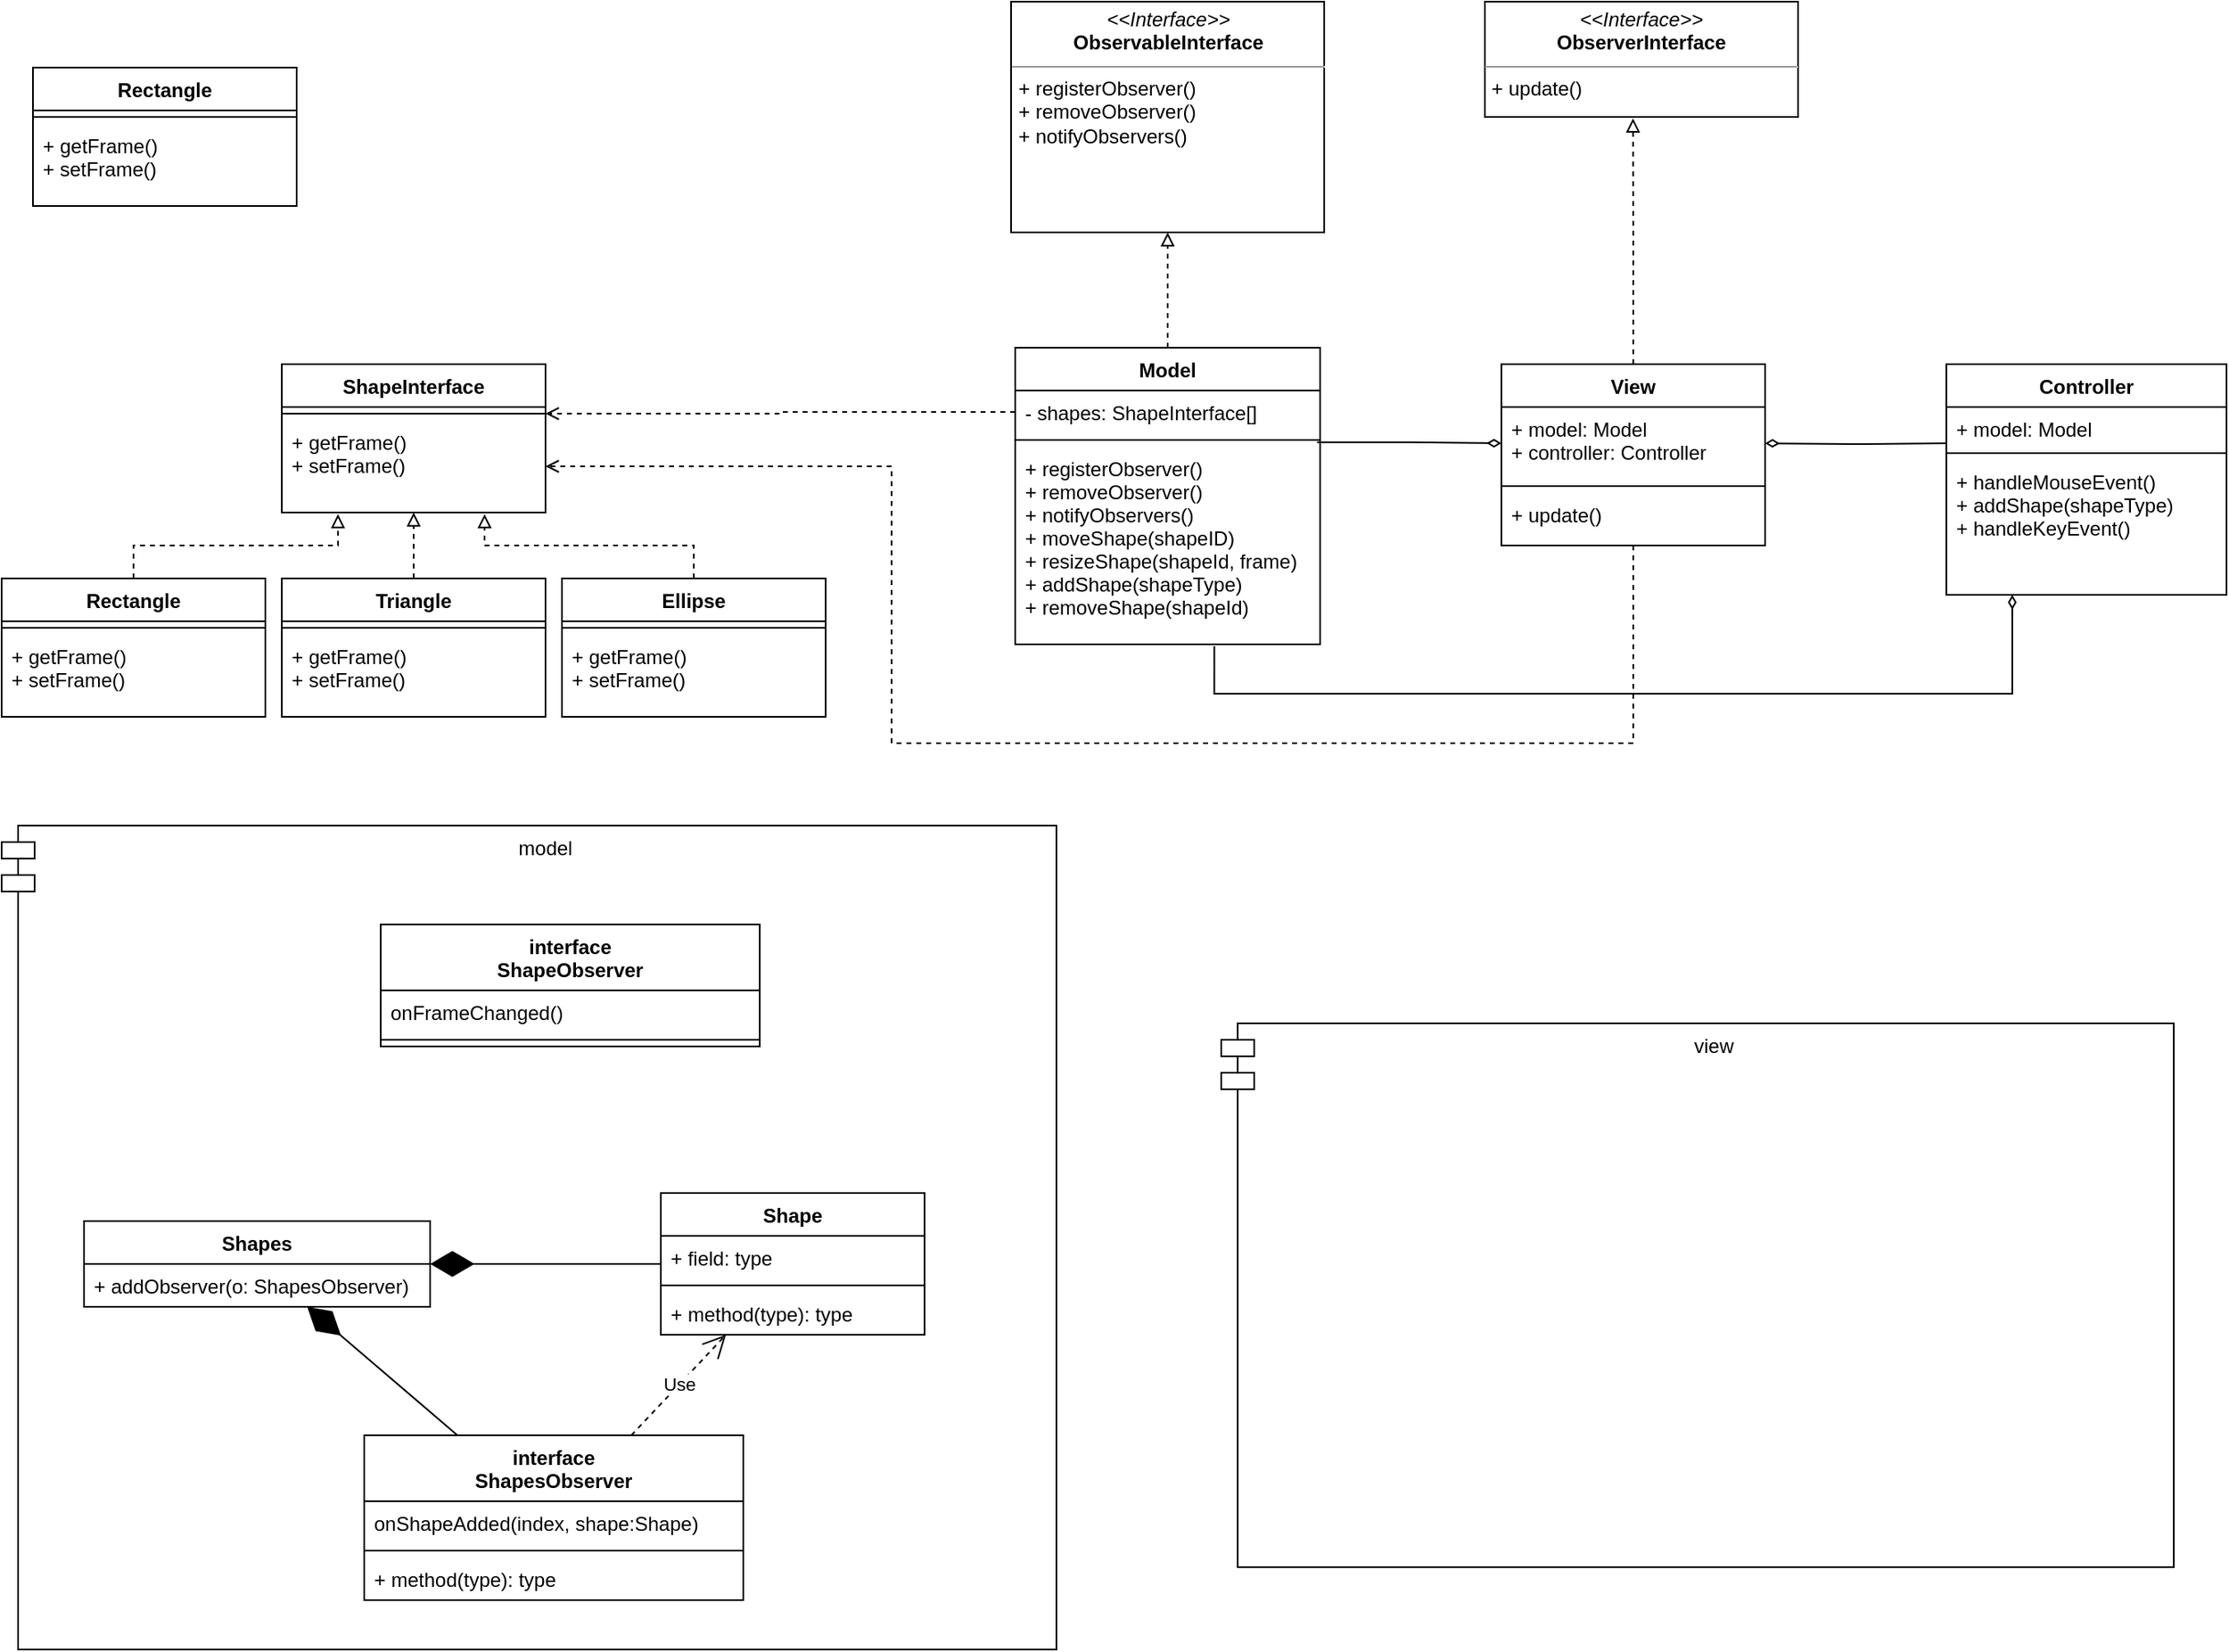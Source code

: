 <mxfile version="20.0.1" type="github">
  <diagram id="ZxXwK-TmG2tBLpuaiVWN" name="Page-1">
    <mxGraphModel dx="2875" dy="681" grid="1" gridSize="10" guides="1" tooltips="1" connect="1" arrows="1" fold="1" page="1" pageScale="1" pageWidth="827" pageHeight="1169" math="0" shadow="0">
      <root>
        <mxCell id="0" />
        <mxCell id="1" parent="0" />
        <mxCell id="CFgS4qSr50Q-mmnhQyEN-1" value="&lt;p style=&quot;margin:0px;margin-top:4px;text-align:center;&quot;&gt;&lt;i&gt;&amp;lt;&amp;lt;Interface&amp;gt;&amp;gt;&lt;/i&gt;&lt;br&gt;&lt;b&gt;ObservableInterface&lt;/b&gt;&lt;/p&gt;&lt;hr size=&quot;1&quot;&gt;&lt;p style=&quot;margin:0px;margin-left:4px;&quot;&gt;+ registerObserver()&amp;nbsp;&lt;br&gt;+ removeObserver()&lt;/p&gt;&lt;p style=&quot;margin:0px;margin-left:4px;&quot;&gt;+ notifyObservers()&lt;/p&gt;" style="verticalAlign=top;align=left;overflow=fill;fontSize=12;fontFamily=Helvetica;html=1;" parent="1" vertex="1">
          <mxGeometry x="-727.5" y="60" width="190" height="140" as="geometry" />
        </mxCell>
        <mxCell id="CFgS4qSr50Q-mmnhQyEN-6" style="edgeStyle=orthogonalEdgeStyle;rounded=0;orthogonalLoop=1;jettySize=auto;html=1;entryX=0.5;entryY=1;entryDx=0;entryDy=0;dashed=1;endArrow=block;endFill=0;" parent="1" source="CFgS4qSr50Q-mmnhQyEN-2" target="CFgS4qSr50Q-mmnhQyEN-1" edge="1">
          <mxGeometry relative="1" as="geometry" />
        </mxCell>
        <mxCell id="CFgS4qSr50Q-mmnhQyEN-2" value="Model" style="swimlane;fontStyle=1;align=center;verticalAlign=top;childLayout=stackLayout;horizontal=1;startSize=26;horizontalStack=0;resizeParent=1;resizeParentMax=0;resizeLast=0;collapsible=1;marginBottom=0;" parent="1" vertex="1">
          <mxGeometry x="-725" y="270" width="185" height="180" as="geometry" />
        </mxCell>
        <mxCell id="CFgS4qSr50Q-mmnhQyEN-3" value="- shapes: ShapeInterface[]" style="text;strokeColor=none;fillColor=none;align=left;verticalAlign=top;spacingLeft=4;spacingRight=4;overflow=hidden;rotatable=0;points=[[0,0.5],[1,0.5]];portConstraint=eastwest;" parent="CFgS4qSr50Q-mmnhQyEN-2" vertex="1">
          <mxGeometry y="26" width="185" height="26" as="geometry" />
        </mxCell>
        <mxCell id="CFgS4qSr50Q-mmnhQyEN-4" value="" style="line;strokeWidth=1;fillColor=none;align=left;verticalAlign=middle;spacingTop=-1;spacingLeft=3;spacingRight=3;rotatable=0;labelPosition=right;points=[];portConstraint=eastwest;" parent="CFgS4qSr50Q-mmnhQyEN-2" vertex="1">
          <mxGeometry y="52" width="185" height="8" as="geometry" />
        </mxCell>
        <mxCell id="CFgS4qSr50Q-mmnhQyEN-5" value="+ registerObserver() &#xa;+ removeObserver()&#xa;+ notifyObservers()&#xa;+ moveShape(shapeID)&#xa;+ resizeShape(shapeId, frame)&#xa;+ addShape(shapeType)&#xa;+ removeShape(shapeId)" style="text;strokeColor=none;fillColor=none;align=left;verticalAlign=top;spacingLeft=4;spacingRight=4;overflow=hidden;rotatable=0;points=[[0,0.5],[1,0.5]];portConstraint=eastwest;" parent="CFgS4qSr50Q-mmnhQyEN-2" vertex="1">
          <mxGeometry y="60" width="185" height="120" as="geometry" />
        </mxCell>
        <mxCell id="CFgS4qSr50Q-mmnhQyEN-7" value="&lt;p style=&quot;margin:0px;margin-top:4px;text-align:center;&quot;&gt;&lt;i&gt;&amp;lt;&amp;lt;Interface&amp;gt;&amp;gt;&lt;/i&gt;&lt;br&gt;&lt;b&gt;ObserverInterface&lt;/b&gt;&lt;/p&gt;&lt;hr size=&quot;1&quot;&gt;&lt;p style=&quot;margin:0px;margin-left:4px;&quot;&gt;+ update()&amp;nbsp;&lt;/p&gt;" style="verticalAlign=top;align=left;overflow=fill;fontSize=12;fontFamily=Helvetica;html=1;" parent="1" vertex="1">
          <mxGeometry x="-440" y="60" width="190" height="70" as="geometry" />
        </mxCell>
        <mxCell id="CFgS4qSr50Q-mmnhQyEN-12" style="edgeStyle=orthogonalEdgeStyle;rounded=0;orthogonalLoop=1;jettySize=auto;html=1;entryX=0.473;entryY=1.012;entryDx=0;entryDy=0;entryPerimeter=0;dashed=1;endArrow=block;endFill=0;" parent="1" source="CFgS4qSr50Q-mmnhQyEN-8" target="CFgS4qSr50Q-mmnhQyEN-7" edge="1">
          <mxGeometry relative="1" as="geometry" />
        </mxCell>
        <mxCell id="CFgS4qSr50Q-mmnhQyEN-8" value="View" style="swimlane;fontStyle=1;align=center;verticalAlign=top;childLayout=stackLayout;horizontal=1;startSize=26;horizontalStack=0;resizeParent=1;resizeParentMax=0;resizeLast=0;collapsible=1;marginBottom=0;" parent="1" vertex="1">
          <mxGeometry x="-430" y="280" width="160" height="110" as="geometry" />
        </mxCell>
        <mxCell id="CFgS4qSr50Q-mmnhQyEN-9" value="+ model: Model&#xa;+ controller: Controller" style="text;strokeColor=none;fillColor=none;align=left;verticalAlign=top;spacingLeft=4;spacingRight=4;overflow=hidden;rotatable=0;points=[[0,0.5],[1,0.5]];portConstraint=eastwest;" parent="CFgS4qSr50Q-mmnhQyEN-8" vertex="1">
          <mxGeometry y="26" width="160" height="44" as="geometry" />
        </mxCell>
        <mxCell id="CFgS4qSr50Q-mmnhQyEN-10" value="" style="line;strokeWidth=1;fillColor=none;align=left;verticalAlign=middle;spacingTop=-1;spacingLeft=3;spacingRight=3;rotatable=0;labelPosition=right;points=[];portConstraint=eastwest;" parent="CFgS4qSr50Q-mmnhQyEN-8" vertex="1">
          <mxGeometry y="70" width="160" height="8" as="geometry" />
        </mxCell>
        <mxCell id="CFgS4qSr50Q-mmnhQyEN-11" value="+ update()" style="text;strokeColor=none;fillColor=none;align=left;verticalAlign=top;spacingLeft=4;spacingRight=4;overflow=hidden;rotatable=0;points=[[0,0.5],[1,0.5]];portConstraint=eastwest;" parent="CFgS4qSr50Q-mmnhQyEN-8" vertex="1">
          <mxGeometry y="78" width="160" height="32" as="geometry" />
        </mxCell>
        <mxCell id="CFgS4qSr50Q-mmnhQyEN-13" style="edgeStyle=orthogonalEdgeStyle;rounded=0;orthogonalLoop=1;jettySize=auto;html=1;endArrow=diamondThin;endFill=0;exitX=0.99;exitY=0.674;exitDx=0;exitDy=0;exitPerimeter=0;" parent="1" source="CFgS4qSr50Q-mmnhQyEN-4" target="CFgS4qSr50Q-mmnhQyEN-9" edge="1">
          <mxGeometry relative="1" as="geometry" />
        </mxCell>
        <mxCell id="CFgS4qSr50Q-mmnhQyEN-14" value="Controller" style="swimlane;fontStyle=1;align=center;verticalAlign=top;childLayout=stackLayout;horizontal=1;startSize=26;horizontalStack=0;resizeParent=1;resizeParentMax=0;resizeLast=0;collapsible=1;marginBottom=0;" parent="1" vertex="1">
          <mxGeometry x="-160" y="280" width="170" height="140" as="geometry" />
        </mxCell>
        <mxCell id="CFgS4qSr50Q-mmnhQyEN-15" value="+ model: Model" style="text;strokeColor=none;fillColor=none;align=left;verticalAlign=top;spacingLeft=4;spacingRight=4;overflow=hidden;rotatable=0;points=[[0,0.5],[1,0.5]];portConstraint=eastwest;" parent="CFgS4qSr50Q-mmnhQyEN-14" vertex="1">
          <mxGeometry y="26" width="170" height="24" as="geometry" />
        </mxCell>
        <mxCell id="CFgS4qSr50Q-mmnhQyEN-16" value="" style="line;strokeWidth=1;fillColor=none;align=left;verticalAlign=middle;spacingTop=-1;spacingLeft=3;spacingRight=3;rotatable=0;labelPosition=right;points=[];portConstraint=eastwest;" parent="CFgS4qSr50Q-mmnhQyEN-14" vertex="1">
          <mxGeometry y="50" width="170" height="8" as="geometry" />
        </mxCell>
        <mxCell id="CFgS4qSr50Q-mmnhQyEN-17" value="+ handleMouseEvent()&#xa;+ addShape(shapeType)&#xa;+ handleKeyEvent()" style="text;strokeColor=none;fillColor=none;align=left;verticalAlign=top;spacingLeft=4;spacingRight=4;overflow=hidden;rotatable=0;points=[[0,0.5],[1,0.5]];portConstraint=eastwest;" parent="CFgS4qSr50Q-mmnhQyEN-14" vertex="1">
          <mxGeometry y="58" width="170" height="82" as="geometry" />
        </mxCell>
        <mxCell id="CFgS4qSr50Q-mmnhQyEN-18" style="edgeStyle=orthogonalEdgeStyle;rounded=0;orthogonalLoop=1;jettySize=auto;html=1;endArrow=diamondThin;endFill=0;" parent="1" target="CFgS4qSr50Q-mmnhQyEN-9" edge="1">
          <mxGeometry relative="1" as="geometry">
            <mxPoint x="-160" y="328.0" as="sourcePoint" />
          </mxGeometry>
        </mxCell>
        <mxCell id="CFgS4qSr50Q-mmnhQyEN-19" style="edgeStyle=orthogonalEdgeStyle;rounded=0;orthogonalLoop=1;jettySize=auto;html=1;endArrow=diamondThin;endFill=0;exitX=0.653;exitY=1.009;exitDx=0;exitDy=0;exitPerimeter=0;" parent="1" source="CFgS4qSr50Q-mmnhQyEN-5" edge="1">
          <mxGeometry relative="1" as="geometry">
            <mxPoint x="-560" y="410" as="sourcePoint" />
            <mxPoint x="-120" y="420" as="targetPoint" />
            <Array as="points">
              <mxPoint x="-604" y="480" />
              <mxPoint x="-120" y="480" />
            </Array>
          </mxGeometry>
        </mxCell>
        <mxCell id="CFgS4qSr50Q-mmnhQyEN-20" value="ShapeInterface" style="swimlane;fontStyle=1;align=center;verticalAlign=top;childLayout=stackLayout;horizontal=1;startSize=26;horizontalStack=0;resizeParent=1;resizeParentMax=0;resizeLast=0;collapsible=1;marginBottom=0;" parent="1" vertex="1">
          <mxGeometry x="-1170" y="280" width="160" height="90" as="geometry" />
        </mxCell>
        <mxCell id="CFgS4qSr50Q-mmnhQyEN-22" value="" style="line;strokeWidth=1;fillColor=none;align=left;verticalAlign=middle;spacingTop=-1;spacingLeft=3;spacingRight=3;rotatable=0;labelPosition=right;points=[];portConstraint=eastwest;" parent="CFgS4qSr50Q-mmnhQyEN-20" vertex="1">
          <mxGeometry y="26" width="160" height="8" as="geometry" />
        </mxCell>
        <mxCell id="CFgS4qSr50Q-mmnhQyEN-23" value="+ getFrame()&#xa;+ setFrame()" style="text;strokeColor=none;fillColor=none;align=left;verticalAlign=top;spacingLeft=4;spacingRight=4;overflow=hidden;rotatable=0;points=[[0,0.5],[1,0.5]];portConstraint=eastwest;" parent="CFgS4qSr50Q-mmnhQyEN-20" vertex="1">
          <mxGeometry y="34" width="160" height="56" as="geometry" />
        </mxCell>
        <mxCell id="CFgS4qSr50Q-mmnhQyEN-34" style="edgeStyle=orthogonalEdgeStyle;rounded=0;orthogonalLoop=1;jettySize=auto;html=1;entryX=0.213;entryY=1.018;entryDx=0;entryDy=0;entryPerimeter=0;endArrow=block;endFill=0;dashed=1;" parent="1" source="CFgS4qSr50Q-mmnhQyEN-24" target="CFgS4qSr50Q-mmnhQyEN-23" edge="1">
          <mxGeometry relative="1" as="geometry" />
        </mxCell>
        <mxCell id="CFgS4qSr50Q-mmnhQyEN-24" value="Rectangle" style="swimlane;fontStyle=1;align=center;verticalAlign=top;childLayout=stackLayout;horizontal=1;startSize=26;horizontalStack=0;resizeParent=1;resizeParentMax=0;resizeLast=0;collapsible=1;marginBottom=0;" parent="1" vertex="1">
          <mxGeometry x="-1340" y="410" width="160" height="84" as="geometry" />
        </mxCell>
        <mxCell id="CFgS4qSr50Q-mmnhQyEN-26" value="" style="line;strokeWidth=1;fillColor=none;align=left;verticalAlign=middle;spacingTop=-1;spacingLeft=3;spacingRight=3;rotatable=0;labelPosition=right;points=[];portConstraint=eastwest;" parent="CFgS4qSr50Q-mmnhQyEN-24" vertex="1">
          <mxGeometry y="26" width="160" height="8" as="geometry" />
        </mxCell>
        <mxCell id="CFgS4qSr50Q-mmnhQyEN-27" value="+ getFrame()&#xa;+ setFrame()" style="text;strokeColor=none;fillColor=none;align=left;verticalAlign=top;spacingLeft=4;spacingRight=4;overflow=hidden;rotatable=0;points=[[0,0.5],[1,0.5]];portConstraint=eastwest;" parent="CFgS4qSr50Q-mmnhQyEN-24" vertex="1">
          <mxGeometry y="34" width="160" height="50" as="geometry" />
        </mxCell>
        <mxCell id="CFgS4qSr50Q-mmnhQyEN-35" style="edgeStyle=orthogonalEdgeStyle;rounded=0;orthogonalLoop=1;jettySize=auto;html=1;dashed=1;endArrow=block;endFill=0;" parent="1" source="CFgS4qSr50Q-mmnhQyEN-28" edge="1">
          <mxGeometry relative="1" as="geometry">
            <mxPoint x="-1090" y="370" as="targetPoint" />
          </mxGeometry>
        </mxCell>
        <mxCell id="CFgS4qSr50Q-mmnhQyEN-28" value="Triangle" style="swimlane;fontStyle=1;align=center;verticalAlign=top;childLayout=stackLayout;horizontal=1;startSize=26;horizontalStack=0;resizeParent=1;resizeParentMax=0;resizeLast=0;collapsible=1;marginBottom=0;" parent="1" vertex="1">
          <mxGeometry x="-1170" y="410" width="160" height="84" as="geometry" />
        </mxCell>
        <mxCell id="CFgS4qSr50Q-mmnhQyEN-29" value="" style="line;strokeWidth=1;fillColor=none;align=left;verticalAlign=middle;spacingTop=-1;spacingLeft=3;spacingRight=3;rotatable=0;labelPosition=right;points=[];portConstraint=eastwest;" parent="CFgS4qSr50Q-mmnhQyEN-28" vertex="1">
          <mxGeometry y="26" width="160" height="8" as="geometry" />
        </mxCell>
        <mxCell id="CFgS4qSr50Q-mmnhQyEN-30" value="+ getFrame()&#xa;+ setFrame()" style="text;strokeColor=none;fillColor=none;align=left;verticalAlign=top;spacingLeft=4;spacingRight=4;overflow=hidden;rotatable=0;points=[[0,0.5],[1,0.5]];portConstraint=eastwest;" parent="CFgS4qSr50Q-mmnhQyEN-28" vertex="1">
          <mxGeometry y="34" width="160" height="50" as="geometry" />
        </mxCell>
        <mxCell id="CFgS4qSr50Q-mmnhQyEN-36" style="edgeStyle=orthogonalEdgeStyle;rounded=0;orthogonalLoop=1;jettySize=auto;html=1;entryX=0.769;entryY=1.018;entryDx=0;entryDy=0;entryPerimeter=0;dashed=1;endArrow=block;endFill=0;" parent="1" source="CFgS4qSr50Q-mmnhQyEN-31" target="CFgS4qSr50Q-mmnhQyEN-23" edge="1">
          <mxGeometry relative="1" as="geometry" />
        </mxCell>
        <mxCell id="CFgS4qSr50Q-mmnhQyEN-31" value="Ellipse" style="swimlane;fontStyle=1;align=center;verticalAlign=top;childLayout=stackLayout;horizontal=1;startSize=26;horizontalStack=0;resizeParent=1;resizeParentMax=0;resizeLast=0;collapsible=1;marginBottom=0;" parent="1" vertex="1">
          <mxGeometry x="-1000" y="410" width="160" height="84" as="geometry" />
        </mxCell>
        <mxCell id="CFgS4qSr50Q-mmnhQyEN-32" value="" style="line;strokeWidth=1;fillColor=none;align=left;verticalAlign=middle;spacingTop=-1;spacingLeft=3;spacingRight=3;rotatable=0;labelPosition=right;points=[];portConstraint=eastwest;" parent="CFgS4qSr50Q-mmnhQyEN-31" vertex="1">
          <mxGeometry y="26" width="160" height="8" as="geometry" />
        </mxCell>
        <mxCell id="CFgS4qSr50Q-mmnhQyEN-33" value="+ getFrame()&#xa;+ setFrame()" style="text;strokeColor=none;fillColor=none;align=left;verticalAlign=top;spacingLeft=4;spacingRight=4;overflow=hidden;rotatable=0;points=[[0,0.5],[1,0.5]];portConstraint=eastwest;" parent="CFgS4qSr50Q-mmnhQyEN-31" vertex="1">
          <mxGeometry y="34" width="160" height="50" as="geometry" />
        </mxCell>
        <mxCell id="CFgS4qSr50Q-mmnhQyEN-37" style="edgeStyle=orthogonalEdgeStyle;rounded=0;orthogonalLoop=1;jettySize=auto;html=1;dashed=1;endArrow=open;endFill=0;" parent="1" source="CFgS4qSr50Q-mmnhQyEN-3" target="CFgS4qSr50Q-mmnhQyEN-22" edge="1">
          <mxGeometry relative="1" as="geometry" />
        </mxCell>
        <mxCell id="LktqXfWsyEhTFeiUZar9-1" style="edgeStyle=orthogonalEdgeStyle;rounded=0;orthogonalLoop=1;jettySize=auto;html=1;entryX=1;entryY=0.5;entryDx=0;entryDy=0;dashed=1;endArrow=open;endFill=0;" edge="1" parent="1" source="CFgS4qSr50Q-mmnhQyEN-11" target="CFgS4qSr50Q-mmnhQyEN-23">
          <mxGeometry relative="1" as="geometry">
            <Array as="points">
              <mxPoint x="-350" y="510" />
              <mxPoint x="-800" y="510" />
              <mxPoint x="-800" y="342" />
            </Array>
          </mxGeometry>
        </mxCell>
        <mxCell id="LktqXfWsyEhTFeiUZar9-2" value="model" style="shape=module;align=left;spacingLeft=20;align=center;verticalAlign=top;" vertex="1" parent="1">
          <mxGeometry x="-1340" y="560" width="640" height="500" as="geometry" />
        </mxCell>
        <mxCell id="LktqXfWsyEhTFeiUZar9-3" value="view" style="shape=module;align=left;spacingLeft=20;align=center;verticalAlign=top;" vertex="1" parent="1">
          <mxGeometry x="-600" y="680" width="578" height="330" as="geometry" />
        </mxCell>
        <mxCell id="LktqXfWsyEhTFeiUZar9-4" value="Shapes" style="swimlane;fontStyle=1;align=center;verticalAlign=top;childLayout=stackLayout;horizontal=1;startSize=26;horizontalStack=0;resizeParent=1;resizeParentMax=0;resizeLast=0;collapsible=1;marginBottom=0;" vertex="1" parent="1">
          <mxGeometry x="-1290" y="800" width="210" height="52" as="geometry" />
        </mxCell>
        <mxCell id="LktqXfWsyEhTFeiUZar9-5" value="+ addObserver(o: ShapesObserver)" style="text;strokeColor=none;fillColor=none;align=left;verticalAlign=top;spacingLeft=4;spacingRight=4;overflow=hidden;rotatable=0;points=[[0,0.5],[1,0.5]];portConstraint=eastwest;" vertex="1" parent="LktqXfWsyEhTFeiUZar9-4">
          <mxGeometry y="26" width="210" height="26" as="geometry" />
        </mxCell>
        <mxCell id="LktqXfWsyEhTFeiUZar9-8" value="interface&#xa;ShapesObserver" style="swimlane;fontStyle=1;align=center;verticalAlign=top;childLayout=stackLayout;horizontal=1;startSize=40;horizontalStack=0;resizeParent=1;resizeParentMax=0;resizeLast=0;collapsible=1;marginBottom=0;" vertex="1" parent="1">
          <mxGeometry x="-1120" y="930" width="230" height="100" as="geometry" />
        </mxCell>
        <mxCell id="LktqXfWsyEhTFeiUZar9-9" value="onShapeAdded(index, shape:Shape)" style="text;strokeColor=none;fillColor=none;align=left;verticalAlign=top;spacingLeft=4;spacingRight=4;overflow=hidden;rotatable=0;points=[[0,0.5],[1,0.5]];portConstraint=eastwest;" vertex="1" parent="LktqXfWsyEhTFeiUZar9-8">
          <mxGeometry y="40" width="230" height="26" as="geometry" />
        </mxCell>
        <mxCell id="LktqXfWsyEhTFeiUZar9-10" value="" style="line;strokeWidth=1;fillColor=none;align=left;verticalAlign=middle;spacingTop=-1;spacingLeft=3;spacingRight=3;rotatable=0;labelPosition=right;points=[];portConstraint=eastwest;" vertex="1" parent="LktqXfWsyEhTFeiUZar9-8">
          <mxGeometry y="66" width="230" height="8" as="geometry" />
        </mxCell>
        <mxCell id="LktqXfWsyEhTFeiUZar9-11" value="+ method(type): type" style="text;strokeColor=none;fillColor=none;align=left;verticalAlign=top;spacingLeft=4;spacingRight=4;overflow=hidden;rotatable=0;points=[[0,0.5],[1,0.5]];portConstraint=eastwest;" vertex="1" parent="LktqXfWsyEhTFeiUZar9-8">
          <mxGeometry y="74" width="230" height="26" as="geometry" />
        </mxCell>
        <mxCell id="LktqXfWsyEhTFeiUZar9-12" value="Shape" style="swimlane;fontStyle=1;align=center;verticalAlign=top;childLayout=stackLayout;horizontal=1;startSize=26;horizontalStack=0;resizeParent=1;resizeParentMax=0;resizeLast=0;collapsible=1;marginBottom=0;" vertex="1" parent="1">
          <mxGeometry x="-940" y="783" width="160" height="86" as="geometry" />
        </mxCell>
        <mxCell id="LktqXfWsyEhTFeiUZar9-13" value="+ field: type" style="text;strokeColor=none;fillColor=none;align=left;verticalAlign=top;spacingLeft=4;spacingRight=4;overflow=hidden;rotatable=0;points=[[0,0.5],[1,0.5]];portConstraint=eastwest;" vertex="1" parent="LktqXfWsyEhTFeiUZar9-12">
          <mxGeometry y="26" width="160" height="26" as="geometry" />
        </mxCell>
        <mxCell id="LktqXfWsyEhTFeiUZar9-14" value="" style="line;strokeWidth=1;fillColor=none;align=left;verticalAlign=middle;spacingTop=-1;spacingLeft=3;spacingRight=3;rotatable=0;labelPosition=right;points=[];portConstraint=eastwest;" vertex="1" parent="LktqXfWsyEhTFeiUZar9-12">
          <mxGeometry y="52" width="160" height="8" as="geometry" />
        </mxCell>
        <mxCell id="LktqXfWsyEhTFeiUZar9-15" value="+ method(type): type" style="text;strokeColor=none;fillColor=none;align=left;verticalAlign=top;spacingLeft=4;spacingRight=4;overflow=hidden;rotatable=0;points=[[0,0.5],[1,0.5]];portConstraint=eastwest;" vertex="1" parent="LktqXfWsyEhTFeiUZar9-12">
          <mxGeometry y="60" width="160" height="26" as="geometry" />
        </mxCell>
        <mxCell id="LktqXfWsyEhTFeiUZar9-16" value="" style="endArrow=diamondThin;endFill=1;endSize=24;html=1;rounded=0;" edge="1" parent="1" source="LktqXfWsyEhTFeiUZar9-8" target="LktqXfWsyEhTFeiUZar9-4">
          <mxGeometry width="160" relative="1" as="geometry">
            <mxPoint x="-1180" y="970" as="sourcePoint" />
            <mxPoint x="-1020" y="970" as="targetPoint" />
          </mxGeometry>
        </mxCell>
        <mxCell id="LktqXfWsyEhTFeiUZar9-17" value="Use" style="endArrow=open;endSize=12;dashed=1;html=1;rounded=0;" edge="1" parent="1" source="LktqXfWsyEhTFeiUZar9-8" target="LktqXfWsyEhTFeiUZar9-12">
          <mxGeometry width="160" relative="1" as="geometry">
            <mxPoint x="-860" y="860" as="sourcePoint" />
            <mxPoint x="-700" y="860" as="targetPoint" />
          </mxGeometry>
        </mxCell>
        <mxCell id="LktqXfWsyEhTFeiUZar9-18" value="" style="endArrow=diamondThin;endFill=1;endSize=24;html=1;rounded=0;" edge="1" parent="1" source="LktqXfWsyEhTFeiUZar9-12" target="LktqXfWsyEhTFeiUZar9-4">
          <mxGeometry width="160" relative="1" as="geometry">
            <mxPoint x="-1180" y="970" as="sourcePoint" />
            <mxPoint x="-1020" y="970" as="targetPoint" />
          </mxGeometry>
        </mxCell>
        <mxCell id="LktqXfWsyEhTFeiUZar9-19" value="Rectangle" style="swimlane;fontStyle=1;align=center;verticalAlign=top;childLayout=stackLayout;horizontal=1;startSize=26;horizontalStack=0;resizeParent=1;resizeParentMax=0;resizeLast=0;collapsible=1;marginBottom=0;" vertex="1" parent="1">
          <mxGeometry x="-1321" y="100" width="160" height="84" as="geometry" />
        </mxCell>
        <mxCell id="LktqXfWsyEhTFeiUZar9-20" value="" style="line;strokeWidth=1;fillColor=none;align=left;verticalAlign=middle;spacingTop=-1;spacingLeft=3;spacingRight=3;rotatable=0;labelPosition=right;points=[];portConstraint=eastwest;" vertex="1" parent="LktqXfWsyEhTFeiUZar9-19">
          <mxGeometry y="26" width="160" height="8" as="geometry" />
        </mxCell>
        <mxCell id="LktqXfWsyEhTFeiUZar9-21" value="+ getFrame()&#xa;+ setFrame()" style="text;strokeColor=none;fillColor=none;align=left;verticalAlign=top;spacingLeft=4;spacingRight=4;overflow=hidden;rotatable=0;points=[[0,0.5],[1,0.5]];portConstraint=eastwest;" vertex="1" parent="LktqXfWsyEhTFeiUZar9-19">
          <mxGeometry y="34" width="160" height="50" as="geometry" />
        </mxCell>
        <mxCell id="LktqXfWsyEhTFeiUZar9-22" value="interface&#xa;ShapeObserver" style="swimlane;fontStyle=1;align=center;verticalAlign=top;childLayout=stackLayout;horizontal=1;startSize=40;horizontalStack=0;resizeParent=1;resizeParentMax=0;resizeLast=0;collapsible=1;marginBottom=0;" vertex="1" parent="1">
          <mxGeometry x="-1110" y="620" width="230" height="74" as="geometry" />
        </mxCell>
        <mxCell id="LktqXfWsyEhTFeiUZar9-23" value="onFrameChanged()" style="text;strokeColor=none;fillColor=none;align=left;verticalAlign=top;spacingLeft=4;spacingRight=4;overflow=hidden;rotatable=0;points=[[0,0.5],[1,0.5]];portConstraint=eastwest;" vertex="1" parent="LktqXfWsyEhTFeiUZar9-22">
          <mxGeometry y="40" width="230" height="26" as="geometry" />
        </mxCell>
        <mxCell id="LktqXfWsyEhTFeiUZar9-24" value="" style="line;strokeWidth=1;fillColor=none;align=left;verticalAlign=middle;spacingTop=-1;spacingLeft=3;spacingRight=3;rotatable=0;labelPosition=right;points=[];portConstraint=eastwest;" vertex="1" parent="LktqXfWsyEhTFeiUZar9-22">
          <mxGeometry y="66" width="230" height="8" as="geometry" />
        </mxCell>
      </root>
    </mxGraphModel>
  </diagram>
</mxfile>
